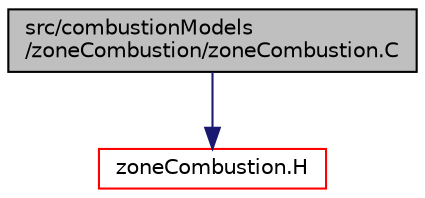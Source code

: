 digraph "src/combustionModels/zoneCombustion/zoneCombustion.C"
{
  bgcolor="transparent";
  edge [fontname="Helvetica",fontsize="10",labelfontname="Helvetica",labelfontsize="10"];
  node [fontname="Helvetica",fontsize="10",shape=record];
  Node1 [label="src/combustionModels\l/zoneCombustion/zoneCombustion.C",height=0.2,width=0.4,color="black", fillcolor="grey75", style="filled" fontcolor="black"];
  Node1 -> Node2 [color="midnightblue",fontsize="10",style="solid",fontname="Helvetica"];
  Node2 [label="zoneCombustion.H",height=0.2,width=0.4,color="red",URL="$zoneCombustion_8H.html"];
}

